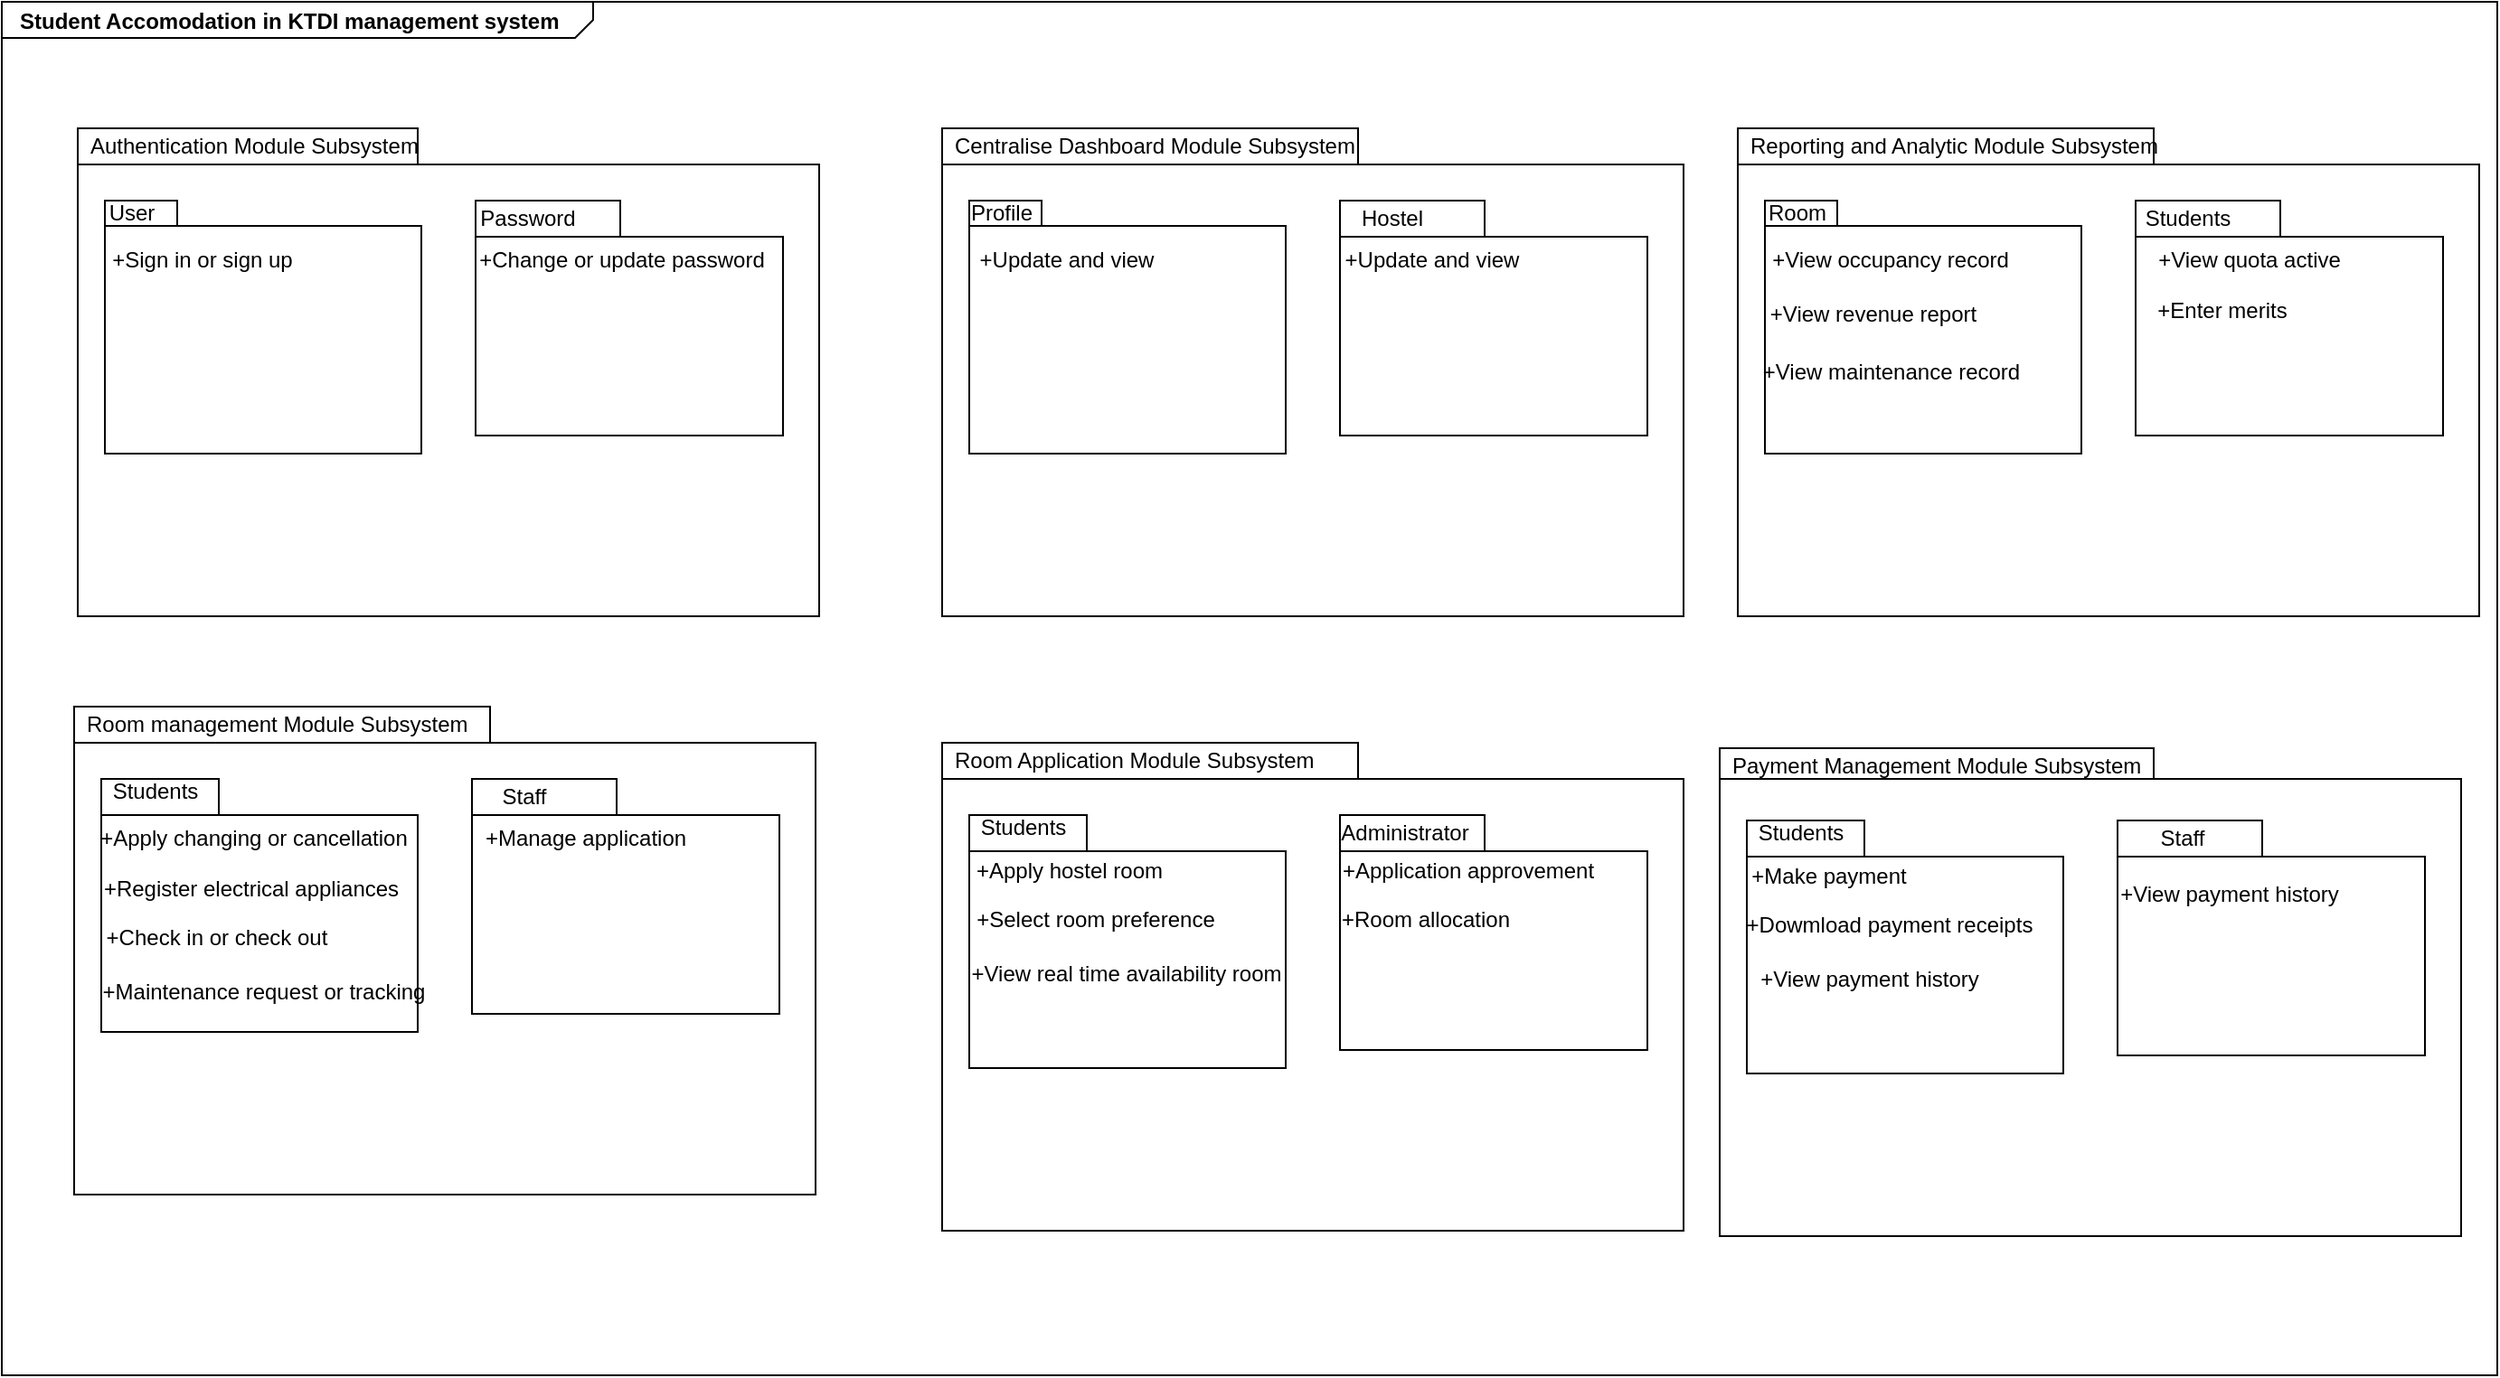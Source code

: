 <mxfile version="21.5.0" type="github">
  <diagram name="Page-1" id="929967ad-93f9-6ef4-fab6-5d389245f69c">
    <mxGraphModel dx="1358" dy="603" grid="1" gridSize="10" guides="1" tooltips="1" connect="1" arrows="1" fold="1" page="1" pageScale="1.5" pageWidth="1169" pageHeight="826" background="none" math="0" shadow="0">
      <root>
        <mxCell id="0" style=";html=1;" />
        <mxCell id="1" style=";html=1;" parent="0" />
        <mxCell id="1672d66443f91eb5-1" value="&lt;p style=&quot;margin: 0px ; margin-top: 4px ; margin-left: 10px ; text-align: left&quot;&gt;&lt;b&gt;Student Accomodation in KTDI management system&lt;/b&gt;&lt;/p&gt;" style="html=1;strokeWidth=1;shape=mxgraph.sysml.package;html=1;overflow=fill;whiteSpace=wrap;fillColor=none;gradientColor=none;fontSize=12;align=center;labelX=327.64;" parent="1" vertex="1">
          <mxGeometry x="330" y="270" width="1380" height="760" as="geometry" />
        </mxCell>
        <mxCell id="QNsSBelghBEUMRZPqjNF-2" value="Authentication Module Subsystem" style="shape=folder;xSize=90;align=left;spacingLeft=10;align=left;verticalAlign=top;spacingLeft=5;spacingTop=-4;tabWidth=188;tabHeight=20;tabPosition=left;html=1;recursiveResize=0;" vertex="1" parent="1">
          <mxGeometry x="372" y="340" width="410" height="270" as="geometry" />
        </mxCell>
        <mxCell id="QNsSBelghBEUMRZPqjNF-3" value="" style="strokeColor=inherit;fillColor=inherit;gradientColor=inherit;shape=folder;spacingLeft=10;tabWidth=40;tabHeight=14;tabPosition=left;fontSize=10;html=1;whiteSpace=wrap;" vertex="1" parent="QNsSBelghBEUMRZPqjNF-2">
          <mxGeometry x="15" y="40" width="175" height="140" as="geometry" />
        </mxCell>
        <mxCell id="QNsSBelghBEUMRZPqjNF-4" value="" style="strokeColor=inherit;fillColor=inherit;gradientColor=inherit;shape=folder;spacingLeft=10;tabWidth=80;tabHeight=20;tabPosition=left;fontSize=10;html=1;whiteSpace=wrap;" vertex="1" parent="QNsSBelghBEUMRZPqjNF-2">
          <mxGeometry x="220" y="40" width="170" height="130" as="geometry" />
        </mxCell>
        <mxCell id="QNsSBelghBEUMRZPqjNF-7" value="+Sign in or sign up" style="text;html=1;strokeColor=none;fillColor=none;align=center;verticalAlign=middle;whiteSpace=wrap;rounded=0;" vertex="1" parent="QNsSBelghBEUMRZPqjNF-2">
          <mxGeometry x="9" y="58" width="120" height="30" as="geometry" />
        </mxCell>
        <mxCell id="QNsSBelghBEUMRZPqjNF-8" value="User" style="text;html=1;strokeColor=none;fillColor=none;align=center;verticalAlign=middle;whiteSpace=wrap;rounded=0;" vertex="1" parent="QNsSBelghBEUMRZPqjNF-2">
          <mxGeometry y="32" width="60" height="30" as="geometry" />
        </mxCell>
        <mxCell id="QNsSBelghBEUMRZPqjNF-9" value="Password" style="text;html=1;strokeColor=none;fillColor=none;align=center;verticalAlign=middle;whiteSpace=wrap;rounded=0;" vertex="1" parent="QNsSBelghBEUMRZPqjNF-2">
          <mxGeometry x="219" y="35" width="60" height="30" as="geometry" />
        </mxCell>
        <mxCell id="QNsSBelghBEUMRZPqjNF-10" value="+Change or update password" style="text;html=1;strokeColor=none;fillColor=none;align=center;verticalAlign=middle;whiteSpace=wrap;rounded=0;" vertex="1" parent="QNsSBelghBEUMRZPqjNF-2">
          <mxGeometry x="220" y="58" width="162" height="30" as="geometry" />
        </mxCell>
        <mxCell id="QNsSBelghBEUMRZPqjNF-11" value="Centralise Dashboard Module Subsystem" style="shape=folder;xSize=90;align=left;spacingLeft=10;align=left;verticalAlign=top;spacingLeft=5;spacingTop=-4;tabWidth=230;tabHeight=20;tabPosition=left;html=1;recursiveResize=0;" vertex="1" parent="1">
          <mxGeometry x="850" y="340" width="410" height="270" as="geometry" />
        </mxCell>
        <mxCell id="QNsSBelghBEUMRZPqjNF-12" value="" style="strokeColor=inherit;fillColor=inherit;gradientColor=inherit;shape=folder;spacingLeft=10;tabWidth=40;tabHeight=14;tabPosition=left;fontSize=10;html=1;whiteSpace=wrap;" vertex="1" parent="QNsSBelghBEUMRZPqjNF-11">
          <mxGeometry x="15" y="40" width="175" height="140" as="geometry" />
        </mxCell>
        <mxCell id="QNsSBelghBEUMRZPqjNF-13" value="" style="strokeColor=inherit;fillColor=inherit;gradientColor=inherit;shape=folder;spacingLeft=10;tabWidth=80;tabHeight=20;tabPosition=left;fontSize=10;html=1;whiteSpace=wrap;" vertex="1" parent="QNsSBelghBEUMRZPqjNF-11">
          <mxGeometry x="220" y="40" width="170" height="130" as="geometry" />
        </mxCell>
        <mxCell id="QNsSBelghBEUMRZPqjNF-14" value="+Update and view" style="text;html=1;strokeColor=none;fillColor=none;align=center;verticalAlign=middle;whiteSpace=wrap;rounded=0;" vertex="1" parent="QNsSBelghBEUMRZPqjNF-11">
          <mxGeometry x="9" y="58" width="120" height="30" as="geometry" />
        </mxCell>
        <mxCell id="QNsSBelghBEUMRZPqjNF-15" value="Profile" style="text;html=1;strokeColor=none;fillColor=none;align=center;verticalAlign=middle;whiteSpace=wrap;rounded=0;" vertex="1" parent="QNsSBelghBEUMRZPqjNF-11">
          <mxGeometry x="3" y="32" width="60" height="30" as="geometry" />
        </mxCell>
        <mxCell id="QNsSBelghBEUMRZPqjNF-16" value="Hostel" style="text;html=1;strokeColor=none;fillColor=none;align=center;verticalAlign=middle;whiteSpace=wrap;rounded=0;" vertex="1" parent="QNsSBelghBEUMRZPqjNF-11">
          <mxGeometry x="219" y="35" width="60" height="30" as="geometry" />
        </mxCell>
        <mxCell id="QNsSBelghBEUMRZPqjNF-17" value="+Update and view" style="text;html=1;strokeColor=none;fillColor=none;align=center;verticalAlign=middle;whiteSpace=wrap;rounded=0;" vertex="1" parent="QNsSBelghBEUMRZPqjNF-11">
          <mxGeometry x="190" y="58" width="162" height="30" as="geometry" />
        </mxCell>
        <mxCell id="QNsSBelghBEUMRZPqjNF-18" value="Reporting and Analytic Module Subsystem" style="shape=folder;xSize=90;align=left;spacingLeft=10;align=left;verticalAlign=top;spacingLeft=5;spacingTop=-4;tabWidth=230;tabHeight=20;tabPosition=left;html=1;recursiveResize=0;" vertex="1" parent="1">
          <mxGeometry x="1290" y="340" width="410" height="270" as="geometry" />
        </mxCell>
        <mxCell id="QNsSBelghBEUMRZPqjNF-19" value="" style="strokeColor=inherit;fillColor=inherit;gradientColor=inherit;shape=folder;spacingLeft=10;tabWidth=40;tabHeight=14;tabPosition=left;fontSize=10;html=1;whiteSpace=wrap;" vertex="1" parent="QNsSBelghBEUMRZPqjNF-18">
          <mxGeometry x="15" y="40" width="175" height="140" as="geometry" />
        </mxCell>
        <mxCell id="QNsSBelghBEUMRZPqjNF-20" value="" style="strokeColor=inherit;fillColor=inherit;gradientColor=inherit;shape=folder;spacingLeft=10;tabWidth=80;tabHeight=20;tabPosition=left;fontSize=10;html=1;whiteSpace=wrap;" vertex="1" parent="QNsSBelghBEUMRZPqjNF-18">
          <mxGeometry x="220" y="40" width="170" height="130" as="geometry" />
        </mxCell>
        <mxCell id="QNsSBelghBEUMRZPqjNF-21" value="+View occupancy record" style="text;html=1;strokeColor=none;fillColor=none;align=center;verticalAlign=middle;whiteSpace=wrap;rounded=0;" vertex="1" parent="QNsSBelghBEUMRZPqjNF-18">
          <mxGeometry x="9" y="58" width="151" height="30" as="geometry" />
        </mxCell>
        <mxCell id="QNsSBelghBEUMRZPqjNF-22" value="Room" style="text;html=1;strokeColor=none;fillColor=none;align=center;verticalAlign=middle;whiteSpace=wrap;rounded=0;" vertex="1" parent="QNsSBelghBEUMRZPqjNF-18">
          <mxGeometry x="3" y="32" width="60" height="30" as="geometry" />
        </mxCell>
        <mxCell id="QNsSBelghBEUMRZPqjNF-23" value="Students" style="text;html=1;strokeColor=none;fillColor=none;align=center;verticalAlign=middle;whiteSpace=wrap;rounded=0;" vertex="1" parent="QNsSBelghBEUMRZPqjNF-18">
          <mxGeometry x="219" y="35" width="60" height="30" as="geometry" />
        </mxCell>
        <mxCell id="QNsSBelghBEUMRZPqjNF-24" value="+View quota active" style="text;html=1;strokeColor=none;fillColor=none;align=center;verticalAlign=middle;whiteSpace=wrap;rounded=0;" vertex="1" parent="QNsSBelghBEUMRZPqjNF-18">
          <mxGeometry x="202" y="58" width="162" height="30" as="geometry" />
        </mxCell>
        <mxCell id="QNsSBelghBEUMRZPqjNF-28" value="+View maintenance record" style="text;html=1;strokeColor=none;fillColor=none;align=center;verticalAlign=middle;whiteSpace=wrap;rounded=0;" vertex="1" parent="QNsSBelghBEUMRZPqjNF-18">
          <mxGeometry x="-10" y="120" width="190" height="30" as="geometry" />
        </mxCell>
        <mxCell id="QNsSBelghBEUMRZPqjNF-29" value="+Enter merits" style="text;html=1;strokeColor=none;fillColor=none;align=center;verticalAlign=middle;whiteSpace=wrap;rounded=0;" vertex="1" parent="QNsSBelghBEUMRZPqjNF-18">
          <mxGeometry x="214" y="86" width="108" height="30" as="geometry" />
        </mxCell>
        <mxCell id="QNsSBelghBEUMRZPqjNF-27" value="+View revenue report" style="text;html=1;strokeColor=none;fillColor=none;align=center;verticalAlign=middle;whiteSpace=wrap;rounded=0;" vertex="1" parent="1">
          <mxGeometry x="1280" y="428" width="170" height="30" as="geometry" />
        </mxCell>
        <mxCell id="QNsSBelghBEUMRZPqjNF-30" value="Room management Module Subsystem" style="shape=folder;xSize=90;align=left;spacingLeft=10;align=left;verticalAlign=top;spacingLeft=5;spacingTop=-4;tabWidth=230;tabHeight=20;tabPosition=left;html=1;recursiveResize=0;" vertex="1" parent="1">
          <mxGeometry x="370" y="660" width="410" height="270" as="geometry" />
        </mxCell>
        <mxCell id="QNsSBelghBEUMRZPqjNF-31" value="" style="strokeColor=inherit;fillColor=inherit;gradientColor=inherit;shape=folder;spacingLeft=10;tabWidth=65;tabHeight=20;tabPosition=left;fontSize=10;html=1;whiteSpace=wrap;" vertex="1" parent="QNsSBelghBEUMRZPqjNF-30">
          <mxGeometry x="15" y="40" width="175" height="140" as="geometry" />
        </mxCell>
        <mxCell id="QNsSBelghBEUMRZPqjNF-32" value="" style="strokeColor=inherit;fillColor=inherit;gradientColor=inherit;shape=folder;spacingLeft=10;tabWidth=80;tabHeight=20;tabPosition=left;fontSize=10;html=1;whiteSpace=wrap;" vertex="1" parent="QNsSBelghBEUMRZPqjNF-30">
          <mxGeometry x="220" y="40" width="170" height="130" as="geometry" />
        </mxCell>
        <mxCell id="QNsSBelghBEUMRZPqjNF-33" value="+Apply changing or cancellation" style="text;html=1;strokeColor=none;fillColor=none;align=center;verticalAlign=middle;whiteSpace=wrap;rounded=0;" vertex="1" parent="QNsSBelghBEUMRZPqjNF-30">
          <mxGeometry x="9" y="58" width="181" height="30" as="geometry" />
        </mxCell>
        <mxCell id="QNsSBelghBEUMRZPqjNF-34" value="Students" style="text;html=1;strokeColor=none;fillColor=none;align=center;verticalAlign=middle;whiteSpace=wrap;rounded=0;" vertex="1" parent="QNsSBelghBEUMRZPqjNF-30">
          <mxGeometry x="15" y="32" width="60" height="30" as="geometry" />
        </mxCell>
        <mxCell id="QNsSBelghBEUMRZPqjNF-35" value="Staff" style="text;html=1;strokeColor=none;fillColor=none;align=center;verticalAlign=middle;whiteSpace=wrap;rounded=0;" vertex="1" parent="QNsSBelghBEUMRZPqjNF-30">
          <mxGeometry x="219" y="35" width="60" height="30" as="geometry" />
        </mxCell>
        <mxCell id="QNsSBelghBEUMRZPqjNF-36" value="+Manage application" style="text;html=1;strokeColor=none;fillColor=none;align=center;verticalAlign=middle;whiteSpace=wrap;rounded=0;" vertex="1" parent="QNsSBelghBEUMRZPqjNF-30">
          <mxGeometry x="202" y="58" width="162" height="30" as="geometry" />
        </mxCell>
        <mxCell id="QNsSBelghBEUMRZPqjNF-37" value="+Register electrical appliances" style="text;html=1;strokeColor=none;fillColor=none;align=center;verticalAlign=middle;whiteSpace=wrap;rounded=0;" vertex="1" parent="QNsSBelghBEUMRZPqjNF-30">
          <mxGeometry x="3" y="86" width="190" height="30" as="geometry" />
        </mxCell>
        <mxCell id="QNsSBelghBEUMRZPqjNF-39" value="+Check in or check out" style="text;html=1;strokeColor=none;fillColor=none;align=center;verticalAlign=middle;whiteSpace=wrap;rounded=0;" vertex="1" parent="QNsSBelghBEUMRZPqjNF-30">
          <mxGeometry x="4" y="113" width="150" height="30" as="geometry" />
        </mxCell>
        <mxCell id="QNsSBelghBEUMRZPqjNF-40" value="+Maintenance request or tracking" style="text;html=1;strokeColor=none;fillColor=none;align=center;verticalAlign=middle;whiteSpace=wrap;rounded=0;" vertex="1" parent="1">
          <mxGeometry x="380" y="803" width="190" height="30" as="geometry" />
        </mxCell>
        <mxCell id="QNsSBelghBEUMRZPqjNF-41" value="Room Application Module Subsystem" style="shape=folder;xSize=90;align=left;spacingLeft=10;align=left;verticalAlign=top;spacingLeft=5;spacingTop=-4;tabWidth=230;tabHeight=20;tabPosition=left;html=1;recursiveResize=0;" vertex="1" parent="1">
          <mxGeometry x="850" y="680" width="410" height="270" as="geometry" />
        </mxCell>
        <mxCell id="QNsSBelghBEUMRZPqjNF-42" value="" style="strokeColor=inherit;fillColor=inherit;gradientColor=inherit;shape=folder;spacingLeft=10;tabWidth=65;tabHeight=20;tabPosition=left;fontSize=10;html=1;whiteSpace=wrap;" vertex="1" parent="QNsSBelghBEUMRZPqjNF-41">
          <mxGeometry x="15" y="40" width="175" height="140" as="geometry" />
        </mxCell>
        <mxCell id="QNsSBelghBEUMRZPqjNF-43" value="" style="strokeColor=inherit;fillColor=inherit;gradientColor=inherit;shape=folder;spacingLeft=10;tabWidth=80;tabHeight=20;tabPosition=left;fontSize=10;html=1;whiteSpace=wrap;" vertex="1" parent="QNsSBelghBEUMRZPqjNF-41">
          <mxGeometry x="220" y="40" width="170" height="130" as="geometry" />
        </mxCell>
        <mxCell id="QNsSBelghBEUMRZPqjNF-44" value="+Apply hostel room" style="text;html=1;strokeColor=none;fillColor=none;align=center;verticalAlign=middle;whiteSpace=wrap;rounded=0;" vertex="1" parent="QNsSBelghBEUMRZPqjNF-41">
          <mxGeometry x="-20" y="56" width="181" height="30" as="geometry" />
        </mxCell>
        <mxCell id="QNsSBelghBEUMRZPqjNF-45" value="Students" style="text;html=1;strokeColor=none;fillColor=none;align=center;verticalAlign=middle;whiteSpace=wrap;rounded=0;" vertex="1" parent="QNsSBelghBEUMRZPqjNF-41">
          <mxGeometry x="15" y="32" width="60" height="30" as="geometry" />
        </mxCell>
        <mxCell id="QNsSBelghBEUMRZPqjNF-46" value="Administrator" style="text;html=1;strokeColor=none;fillColor=none;align=center;verticalAlign=middle;whiteSpace=wrap;rounded=0;" vertex="1" parent="QNsSBelghBEUMRZPqjNF-41">
          <mxGeometry x="226" y="35" width="60" height="30" as="geometry" />
        </mxCell>
        <mxCell id="QNsSBelghBEUMRZPqjNF-47" value="+Application approvement" style="text;html=1;strokeColor=none;fillColor=none;align=center;verticalAlign=middle;whiteSpace=wrap;rounded=0;" vertex="1" parent="QNsSBelghBEUMRZPqjNF-41">
          <mxGeometry x="210" y="56" width="162" height="30" as="geometry" />
        </mxCell>
        <mxCell id="QNsSBelghBEUMRZPqjNF-48" value="+Select room preference" style="text;html=1;strokeColor=none;fillColor=none;align=center;verticalAlign=middle;whiteSpace=wrap;rounded=0;" vertex="1" parent="QNsSBelghBEUMRZPqjNF-41">
          <mxGeometry x="-10" y="83" width="190" height="30" as="geometry" />
        </mxCell>
        <mxCell id="QNsSBelghBEUMRZPqjNF-49" value="+View real time availability room" style="text;html=1;strokeColor=none;fillColor=none;align=center;verticalAlign=middle;whiteSpace=wrap;rounded=0;" vertex="1" parent="QNsSBelghBEUMRZPqjNF-41">
          <mxGeometry x="9" y="113" width="186" height="30" as="geometry" />
        </mxCell>
        <mxCell id="QNsSBelghBEUMRZPqjNF-50" value="+Room allocation" style="text;html=1;strokeColor=none;fillColor=none;align=center;verticalAlign=middle;whiteSpace=wrap;rounded=0;" vertex="1" parent="QNsSBelghBEUMRZPqjNF-41">
          <mxGeometry x="195" y="83" width="145" height="30" as="geometry" />
        </mxCell>
        <mxCell id="QNsSBelghBEUMRZPqjNF-51" value="Payment Management Module Subsystem" style="shape=folder;xSize=90;align=left;spacingLeft=10;align=left;verticalAlign=top;spacingLeft=5;spacingTop=-4;tabWidth=240;tabHeight=17;tabPosition=left;html=1;recursiveResize=0;" vertex="1" parent="1">
          <mxGeometry x="1280" y="683" width="410" height="270" as="geometry" />
        </mxCell>
        <mxCell id="QNsSBelghBEUMRZPqjNF-52" value="" style="strokeColor=inherit;fillColor=inherit;gradientColor=inherit;shape=folder;spacingLeft=10;tabWidth=65;tabHeight=20;tabPosition=left;fontSize=10;html=1;whiteSpace=wrap;" vertex="1" parent="QNsSBelghBEUMRZPqjNF-51">
          <mxGeometry x="15" y="40" width="175" height="140" as="geometry" />
        </mxCell>
        <mxCell id="QNsSBelghBEUMRZPqjNF-53" value="" style="strokeColor=inherit;fillColor=inherit;gradientColor=inherit;shape=folder;spacingLeft=10;tabWidth=80;tabHeight=20;tabPosition=left;fontSize=10;html=1;whiteSpace=wrap;" vertex="1" parent="QNsSBelghBEUMRZPqjNF-51">
          <mxGeometry x="220" y="40" width="170" height="130" as="geometry" />
        </mxCell>
        <mxCell id="QNsSBelghBEUMRZPqjNF-55" value="Students" style="text;html=1;strokeColor=none;fillColor=none;align=center;verticalAlign=middle;whiteSpace=wrap;rounded=0;" vertex="1" parent="QNsSBelghBEUMRZPqjNF-51">
          <mxGeometry x="15" y="32" width="60" height="30" as="geometry" />
        </mxCell>
        <mxCell id="QNsSBelghBEUMRZPqjNF-56" value="Staff" style="text;html=1;strokeColor=none;fillColor=none;align=center;verticalAlign=middle;whiteSpace=wrap;rounded=0;" vertex="1" parent="QNsSBelghBEUMRZPqjNF-51">
          <mxGeometry x="226" y="35" width="60" height="30" as="geometry" />
        </mxCell>
        <mxCell id="QNsSBelghBEUMRZPqjNF-57" value="+View payment history" style="text;html=1;strokeColor=none;fillColor=none;align=center;verticalAlign=middle;whiteSpace=wrap;rounded=0;" vertex="1" parent="QNsSBelghBEUMRZPqjNF-51">
          <mxGeometry x="201" y="66" width="162" height="30" as="geometry" />
        </mxCell>
        <mxCell id="QNsSBelghBEUMRZPqjNF-58" value="+Dowmload payment receipts" style="text;html=1;strokeColor=none;fillColor=none;align=center;verticalAlign=middle;whiteSpace=wrap;rounded=0;" vertex="1" parent="QNsSBelghBEUMRZPqjNF-51">
          <mxGeometry x="-1" y="83" width="190" height="30" as="geometry" />
        </mxCell>
        <mxCell id="QNsSBelghBEUMRZPqjNF-59" value="+View payment history" style="text;html=1;strokeColor=none;fillColor=none;align=center;verticalAlign=middle;whiteSpace=wrap;rounded=0;" vertex="1" parent="QNsSBelghBEUMRZPqjNF-51">
          <mxGeometry x="-10" y="113" width="186" height="30" as="geometry" />
        </mxCell>
        <mxCell id="QNsSBelghBEUMRZPqjNF-54" value="+Make payment" style="text;html=1;strokeColor=none;fillColor=none;align=center;verticalAlign=middle;whiteSpace=wrap;rounded=0;" vertex="1" parent="1">
          <mxGeometry x="1250" y="739" width="181" height="30" as="geometry" />
        </mxCell>
      </root>
    </mxGraphModel>
  </diagram>
</mxfile>
